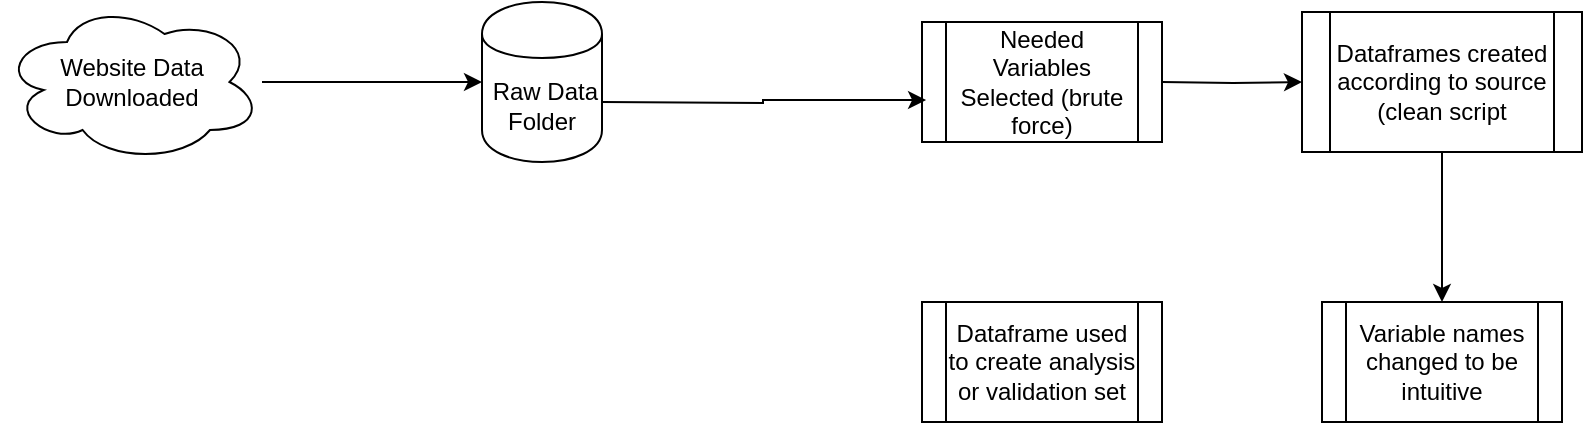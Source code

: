 <mxfile version="10.6.3" type="github"><diagram id="LnYgku69VUBFOBH3QbwH" name="Page-1"><mxGraphModel dx="840" dy="403" grid="1" gridSize="10" guides="1" tooltips="1" connect="1" arrows="1" fold="1" page="1" pageScale="1" pageWidth="850" pageHeight="1100" math="0" shadow="0"><root><mxCell id="0"/><mxCell id="1" parent="0"/><mxCell id="0VjmIFvnY-DouMtJAgC5-6" value="" style="edgeStyle=orthogonalEdgeStyle;rounded=0;orthogonalLoop=1;jettySize=auto;html=1;entryX=0;entryY=0.5;entryDx=0;entryDy=0;" edge="1" parent="1" source="nioIU450BLRlpSMpxyKL-1" target="nioIU450BLRlpSMpxyKL-2"><mxGeometry relative="1" as="geometry"><mxPoint x="230" y="60" as="targetPoint"/></mxGeometry></mxCell><mxCell id="nioIU450BLRlpSMpxyKL-1" value="Website Data&lt;br&gt;Downloaded&lt;br&gt;" style="ellipse;shape=cloud;whiteSpace=wrap;html=1;" parent="1" vertex="1"><mxGeometry x="20" y="20" width="130" height="80" as="geometry"/></mxCell><mxCell id="nioIU450BLRlpSMpxyKL-2" value="&amp;nbsp;Raw Data Folder" style="shape=cylinder;whiteSpace=wrap;html=1;boundedLbl=1;backgroundOutline=1;" parent="1" vertex="1"><mxGeometry x="260" y="20" width="60" height="80" as="geometry"/></mxCell><mxCell id="nioIU450BLRlpSMpxyKL-3" value="Needed Variables Selected (brute force)" style="shape=process;whiteSpace=wrap;html=1;backgroundOutline=1;" parent="1" vertex="1"><mxGeometry x="480" y="30" width="120" height="60" as="geometry"/></mxCell><mxCell id="0VjmIFvnY-DouMtJAgC5-10" value="" style="edgeStyle=orthogonalEdgeStyle;rounded=0;orthogonalLoop=1;jettySize=auto;html=1;" edge="1" parent="1" source="nioIU450BLRlpSMpxyKL-4" target="0VjmIFvnY-DouMtJAgC5-2"><mxGeometry relative="1" as="geometry"/></mxCell><mxCell id="nioIU450BLRlpSMpxyKL-4" value="Dataframes created according to source (clean script" style="shape=process;whiteSpace=wrap;html=1;backgroundOutline=1;" parent="1" vertex="1"><mxGeometry x="670" y="25" width="140" height="70" as="geometry"/></mxCell><mxCell id="0VjmIFvnY-DouMtJAgC5-1" value="Dataframe used to create analysis or validation set" style="shape=process;whiteSpace=wrap;html=1;backgroundOutline=1;" vertex="1" parent="1"><mxGeometry x="480" y="170" width="120" height="60" as="geometry"/></mxCell><mxCell id="0VjmIFvnY-DouMtJAgC5-2" value="Variable names changed to be intuitive" style="shape=process;whiteSpace=wrap;html=1;backgroundOutline=1;" vertex="1" parent="1"><mxGeometry x="680" y="170" width="120" height="60" as="geometry"/></mxCell><mxCell id="0VjmIFvnY-DouMtJAgC5-7" value="" style="edgeStyle=orthogonalEdgeStyle;rounded=0;orthogonalLoop=1;jettySize=auto;html=1;entryX=0.017;entryY=0.65;entryDx=0;entryDy=0;entryPerimeter=0;" edge="1" parent="1" target="nioIU450BLRlpSMpxyKL-3"><mxGeometry relative="1" as="geometry"><mxPoint x="320" y="70" as="sourcePoint"/><mxPoint x="430" y="70" as="targetPoint"/></mxGeometry></mxCell><mxCell id="0VjmIFvnY-DouMtJAgC5-9" value="" style="edgeStyle=orthogonalEdgeStyle;rounded=0;orthogonalLoop=1;jettySize=auto;html=1;entryX=0;entryY=0.5;entryDx=0;entryDy=0;" edge="1" parent="1" target="nioIU450BLRlpSMpxyKL-4"><mxGeometry relative="1" as="geometry"><mxPoint x="600" y="60" as="sourcePoint"/><mxPoint x="660" y="60" as="targetPoint"/></mxGeometry></mxCell></root></mxGraphModel></diagram></mxfile>